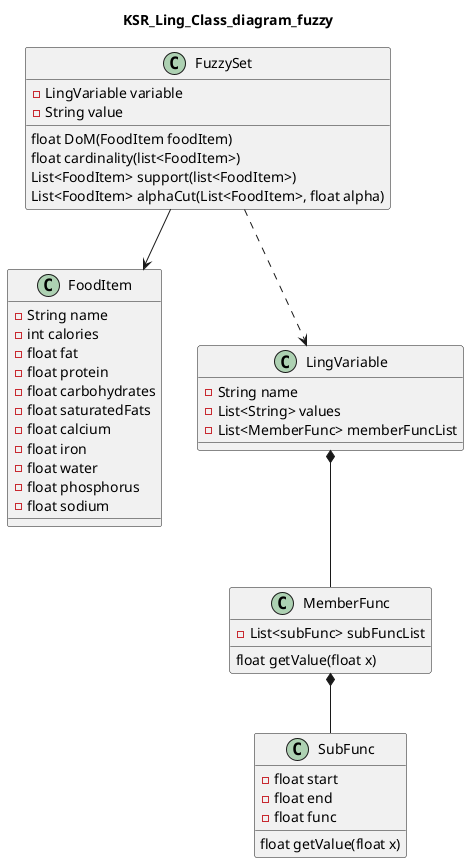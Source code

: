 @startuml
title KSR_Ling_Class_diagram_fuzzy

class FoodItem{
    - String name
    - int calories
    - float fat
    - float protein
    - float carbohydrates
    - float saturatedFats
    - float calcium
    - float iron
    - float water
    - float phosphorus
    - float sodium
}

class SubFunc{
    - float start
    - float end
    - float func
    float getValue(float x)
}

class MemberFunc{
    - List<subFunc> subFuncList
    float getValue(float x)
}

class LingVariable{
    - String name
    - List<String> values
    - List<MemberFunc> memberFuncList
}

class FuzzySet{
    - LingVariable variable
    - String value
    float DoM(FoodItem foodItem)
    float cardinality(list<FoodItem>)
    List<FoodItem> support(list<FoodItem>)
    List<FoodItem> alphaCut(List<FoodItem>, float alpha)
}

MemberFunc *-- SubFunc
FuzzySet --> FoodItem
FuzzySet ..> LingVariable
LingVariable *-- MemberFunc



